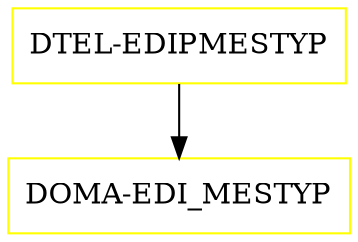 digraph G {
  "DTEL-EDIPMESTYP" [shape=box,color=yellow];
  "DOMA-EDI_MESTYP" [shape=box,color=yellow,URL="./DOMA_EDI_MESTYP.html"];
  "DTEL-EDIPMESTYP" -> "DOMA-EDI_MESTYP";
}

